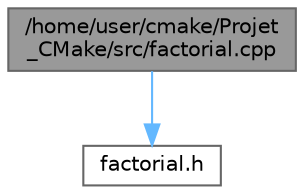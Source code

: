 digraph "/home/user/cmake/Projet_CMake/src/factorial.cpp"
{
 // LATEX_PDF_SIZE
  bgcolor="transparent";
  edge [fontname=Helvetica,fontsize=10,labelfontname=Helvetica,labelfontsize=10];
  node [fontname=Helvetica,fontsize=10,shape=box,height=0.2,width=0.4];
  Node1 [id="Node000001",label="/home/user/cmake/Projet\l_CMake/src/factorial.cpp",height=0.2,width=0.4,color="gray40", fillcolor="grey60", style="filled", fontcolor="black",tooltip="Implementation of factorial function."];
  Node1 -> Node2 [id="edge1_Node000001_Node000002",color="steelblue1",style="solid",tooltip=" "];
  Node2 [id="Node000002",label="factorial.h",height=0.2,width=0.4,color="grey40", fillcolor="white", style="filled",URL="$d1/ded/factorial_8h.html",tooltip="Calculate the factorial of an integer."];
}
